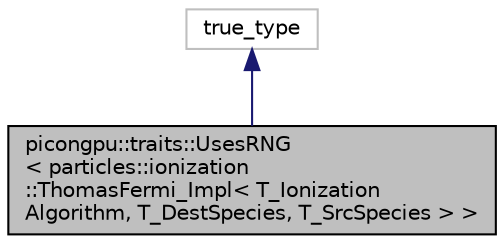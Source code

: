digraph "picongpu::traits::UsesRNG&lt; particles::ionization::ThomasFermi_Impl&lt; T_IonizationAlgorithm, T_DestSpecies, T_SrcSpecies &gt; &gt;"
{
 // LATEX_PDF_SIZE
  edge [fontname="Helvetica",fontsize="10",labelfontname="Helvetica",labelfontsize="10"];
  node [fontname="Helvetica",fontsize="10",shape=record];
  Node1 [label="picongpu::traits::UsesRNG\l\< particles::ionization\l::ThomasFermi_Impl\< T_Ionization\lAlgorithm, T_DestSpecies, T_SrcSpecies \> \>",height=0.2,width=0.4,color="black", fillcolor="grey75", style="filled", fontcolor="black",tooltip="specialization of the UsesRNG trait --> ionization module uses random number generation"];
  Node2 -> Node1 [dir="back",color="midnightblue",fontsize="10",style="solid",fontname="Helvetica"];
  Node2 [label="true_type",height=0.2,width=0.4,color="grey75", fillcolor="white", style="filled",tooltip=" "];
}
